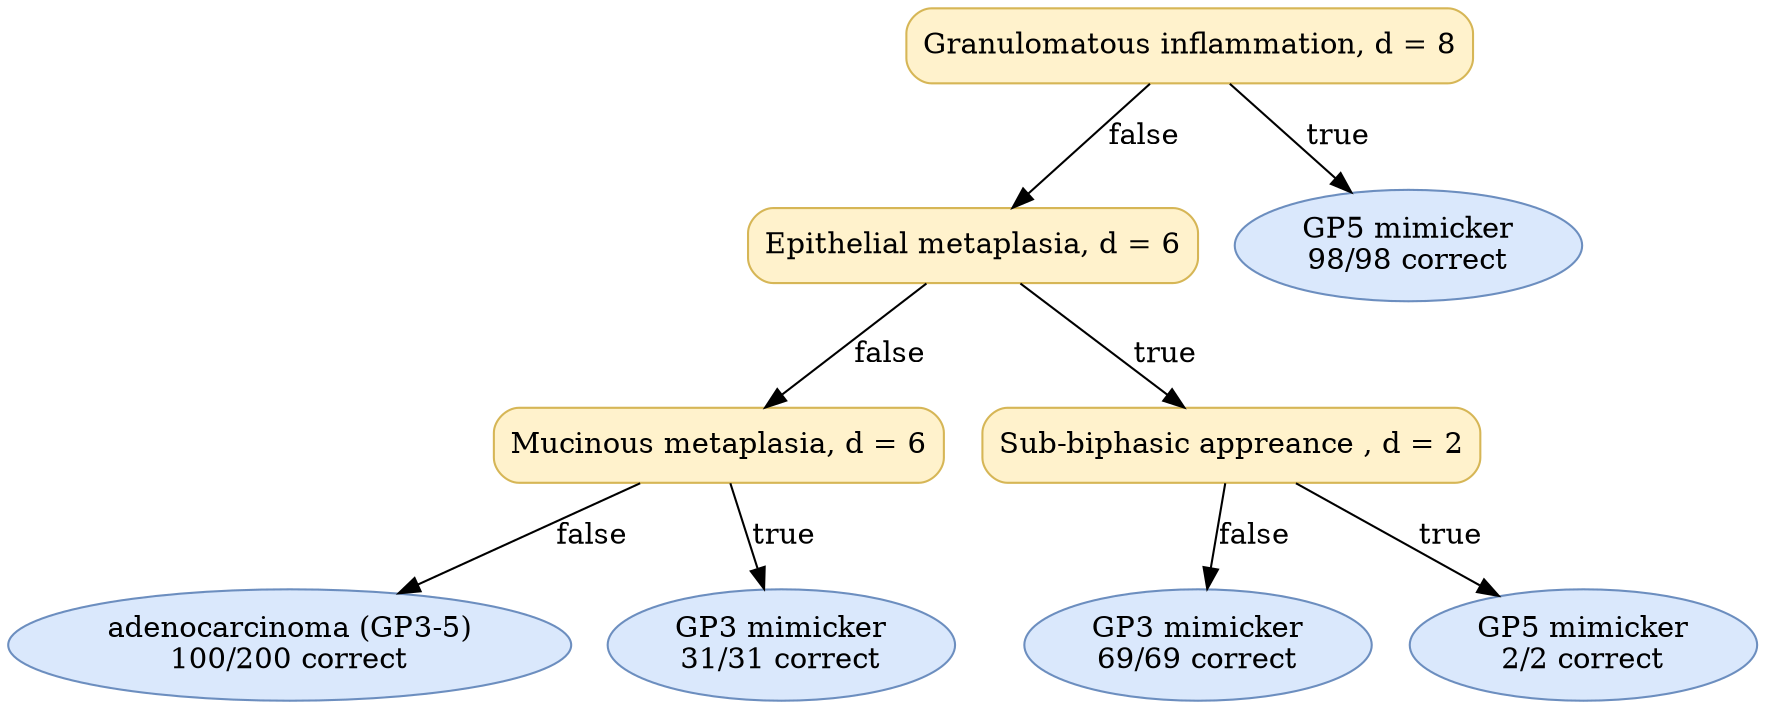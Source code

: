 digraph "DT" {
fontname="Times-Roman";
label="";
node [fontname="Times-Roman"];
Node1 [color="#D6B656", fillcolor="#FFF2CC", label="Granulomatous inflammation, d = 8", shape="box", style="rounded,filled"];
Node2 [color="#D6B656", fillcolor="#FFF2CC", label="Epithelial metaplasia, d = 6", shape="box", style="rounded,filled"];
Node3 [color="#D6B656", fillcolor="#FFF2CC", label="Mucinous metaplasia, d = 6", shape="box", style="rounded,filled"];
Node4 [color="#6C8EBF", fillcolor="#DAE8FC", label=<adenocarcinoma (GP3-5)<br/>100/200 correct>, shape="ellipse", style="rounded,filled"];
Node5 [color="#6C8EBF", fillcolor="#DAE8FC", label=<GP3 mimicker<br/>31/31 correct>, shape="ellipse", style="rounded,filled"];
Node6 [color="#D6B656", fillcolor="#FFF2CC", label="Sub-biphasic appreance , d = 2", shape="box", style="rounded,filled"];
Node7 [color="#6C8EBF", fillcolor="#DAE8FC", label=<GP3 mimicker<br/>69/69 correct>, shape="ellipse", style="rounded,filled"];
Node8 [color="#6C8EBF", fillcolor="#DAE8FC", label=<GP5 mimicker<br/>2/2 correct>, shape="ellipse", style="rounded,filled"];
Node9 [color="#6C8EBF", fillcolor="#DAE8FC", label=<GP5 mimicker<br/>98/98 correct>, shape="ellipse", style="rounded,filled"];
Node1 -> Node2  [key=0, label="false"];
Node1 -> Node9  [key=0, label="true"];
Node2 -> Node3  [key=0, label="false"];
Node2 -> Node6  [key=0, label="true"];
Node3 -> Node4  [key=0, label="false"];
Node3 -> Node5  [key=0, label="true"];
Node6 -> Node7  [key=0, label="false"];
Node6 -> Node8  [key=0, label="true"];
}
